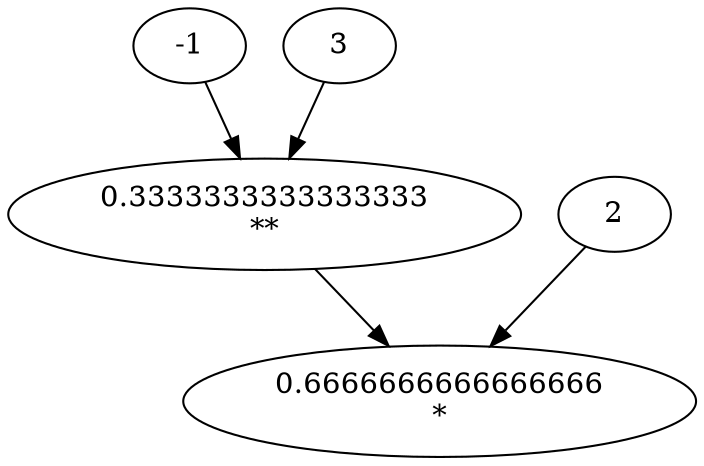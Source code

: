 digraph {
	2429196291280 [label="0.6666666666666666
*"]
	2429183280144 -> 2429196291280
	2429183280144 [label="0.3333333333333333
**"]
	2429183280528 -> 2429183280144
	2429183280528 [label=-1
]
	2429182777424 -> 2429183280144
	2429182777424 [label=3
]
	2429187975952 -> 2429196291280
	2429187975952 [label=2
]
}
